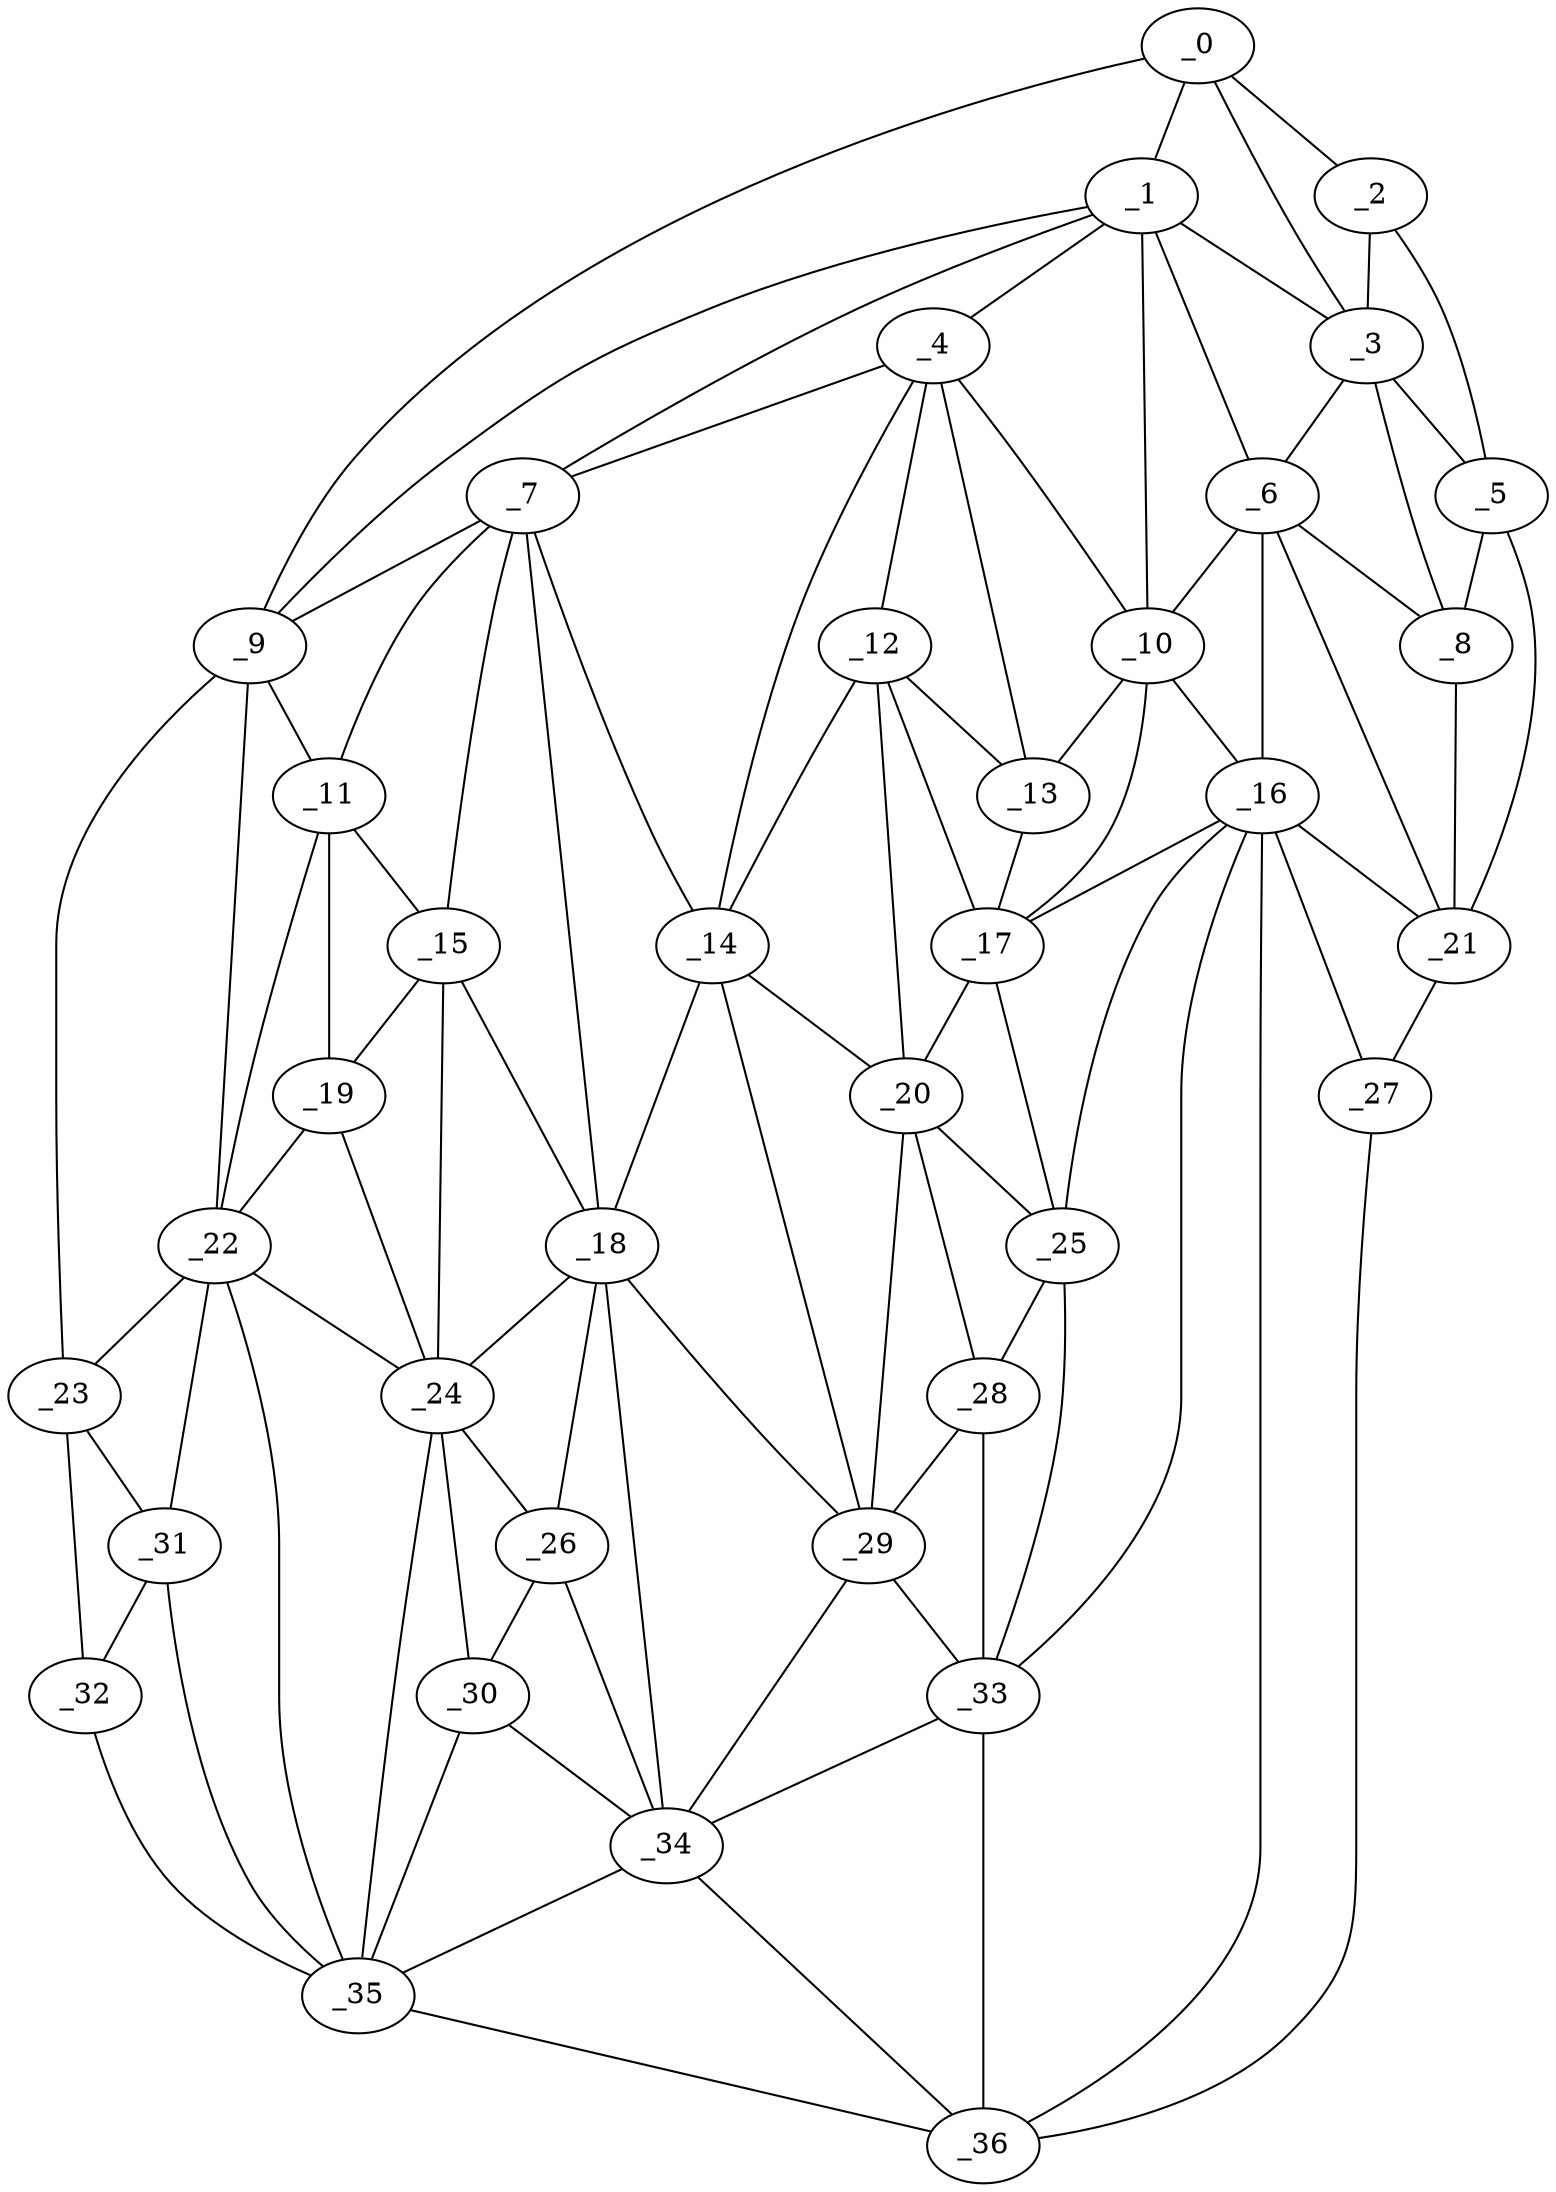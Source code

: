 graph "obj7__320.gxl" {
	_0	 [x=37,
		y=8];
	_1	 [x=48,
		y=29];
	_0 -- _1	 [valence=1];
	_2	 [x=52,
		y=3];
	_0 -- _2	 [valence=1];
	_3	 [x=55,
		y=19];
	_0 -- _3	 [valence=2];
	_9	 [x=69,
		y=102];
	_0 -- _9	 [valence=1];
	_1 -- _3	 [valence=1];
	_4	 [x=63,
		y=55];
	_1 -- _4	 [valence=2];
	_6	 [x=67,
		y=23];
	_1 -- _6	 [valence=2];
	_7	 [x=67,
		y=73];
	_1 -- _7	 [valence=1];
	_1 -- _9	 [valence=2];
	_10	 [x=73,
		y=30];
	_1 -- _10	 [valence=2];
	_2 -- _3	 [valence=1];
	_5	 [x=65,
		y=6];
	_2 -- _5	 [valence=1];
	_3 -- _5	 [valence=2];
	_3 -- _6	 [valence=2];
	_8	 [x=68,
		y=12];
	_3 -- _8	 [valence=2];
	_4 -- _7	 [valence=2];
	_4 -- _10	 [valence=1];
	_12	 [x=74,
		y=51];
	_4 -- _12	 [valence=1];
	_13	 [x=75,
		y=46];
	_4 -- _13	 [valence=2];
	_14	 [x=78,
		y=63];
	_4 -- _14	 [valence=2];
	_5 -- _8	 [valence=2];
	_21	 [x=86,
		y=12];
	_5 -- _21	 [valence=1];
	_6 -- _8	 [valence=1];
	_6 -- _10	 [valence=1];
	_16	 [x=80,
		y=29];
	_6 -- _16	 [valence=2];
	_6 -- _21	 [valence=2];
	_7 -- _9	 [valence=2];
	_11	 [x=73,
		y=98];
	_7 -- _11	 [valence=1];
	_7 -- _14	 [valence=2];
	_15	 [x=79,
		y=81];
	_7 -- _15	 [valence=1];
	_18	 [x=83,
		y=77];
	_7 -- _18	 [valence=2];
	_8 -- _21	 [valence=1];
	_9 -- _11	 [valence=1];
	_22	 [x=86,
		y=100];
	_9 -- _22	 [valence=2];
	_23	 [x=88,
		y=121];
	_9 -- _23	 [valence=1];
	_10 -- _13	 [valence=2];
	_10 -- _16	 [valence=1];
	_17	 [x=80,
		y=46];
	_10 -- _17	 [valence=1];
	_11 -- _15	 [valence=2];
	_19	 [x=84,
		y=96];
	_11 -- _19	 [valence=1];
	_11 -- _22	 [valence=2];
	_12 -- _13	 [valence=2];
	_12 -- _14	 [valence=2];
	_12 -- _17	 [valence=1];
	_20	 [x=85,
		y=50];
	_12 -- _20	 [valence=1];
	_13 -- _17	 [valence=2];
	_14 -- _18	 [valence=2];
	_14 -- _20	 [valence=2];
	_29	 [x=96,
		y=55];
	_14 -- _29	 [valence=2];
	_15 -- _18	 [valence=1];
	_15 -- _19	 [valence=2];
	_24	 [x=89,
		y=89];
	_15 -- _24	 [valence=1];
	_16 -- _17	 [valence=2];
	_16 -- _21	 [valence=1];
	_25	 [x=90,
		y=42];
	_16 -- _25	 [valence=1];
	_27	 [x=93,
		y=14];
	_16 -- _27	 [valence=1];
	_33	 [x=97,
		y=37];
	_16 -- _33	 [valence=2];
	_36	 [x=98,
		y=23];
	_16 -- _36	 [valence=2];
	_17 -- _20	 [valence=2];
	_17 -- _25	 [valence=2];
	_18 -- _24	 [valence=2];
	_26	 [x=92,
		y=81];
	_18 -- _26	 [valence=1];
	_18 -- _29	 [valence=2];
	_34	 [x=97,
		y=78];
	_18 -- _34	 [valence=1];
	_19 -- _22	 [valence=1];
	_19 -- _24	 [valence=2];
	_20 -- _25	 [valence=2];
	_28	 [x=96,
		y=48];
	_20 -- _28	 [valence=2];
	_20 -- _29	 [valence=1];
	_21 -- _27	 [valence=1];
	_22 -- _23	 [valence=1];
	_22 -- _24	 [valence=2];
	_31	 [x=96,
		y=104];
	_22 -- _31	 [valence=2];
	_35	 [x=97,
		y=97];
	_22 -- _35	 [valence=1];
	_23 -- _31	 [valence=2];
	_32	 [x=96,
		y=118];
	_23 -- _32	 [valence=1];
	_24 -- _26	 [valence=2];
	_30	 [x=96,
		y=89];
	_24 -- _30	 [valence=2];
	_24 -- _35	 [valence=2];
	_25 -- _28	 [valence=2];
	_25 -- _33	 [valence=2];
	_26 -- _30	 [valence=1];
	_26 -- _34	 [valence=2];
	_27 -- _36	 [valence=1];
	_28 -- _29	 [valence=2];
	_28 -- _33	 [valence=2];
	_29 -- _33	 [valence=2];
	_29 -- _34	 [valence=1];
	_30 -- _34	 [valence=2];
	_30 -- _35	 [valence=1];
	_31 -- _32	 [valence=2];
	_31 -- _35	 [valence=2];
	_32 -- _35	 [valence=1];
	_33 -- _34	 [valence=2];
	_33 -- _36	 [valence=2];
	_34 -- _35	 [valence=2];
	_34 -- _36	 [valence=1];
	_35 -- _36	 [valence=1];
}
